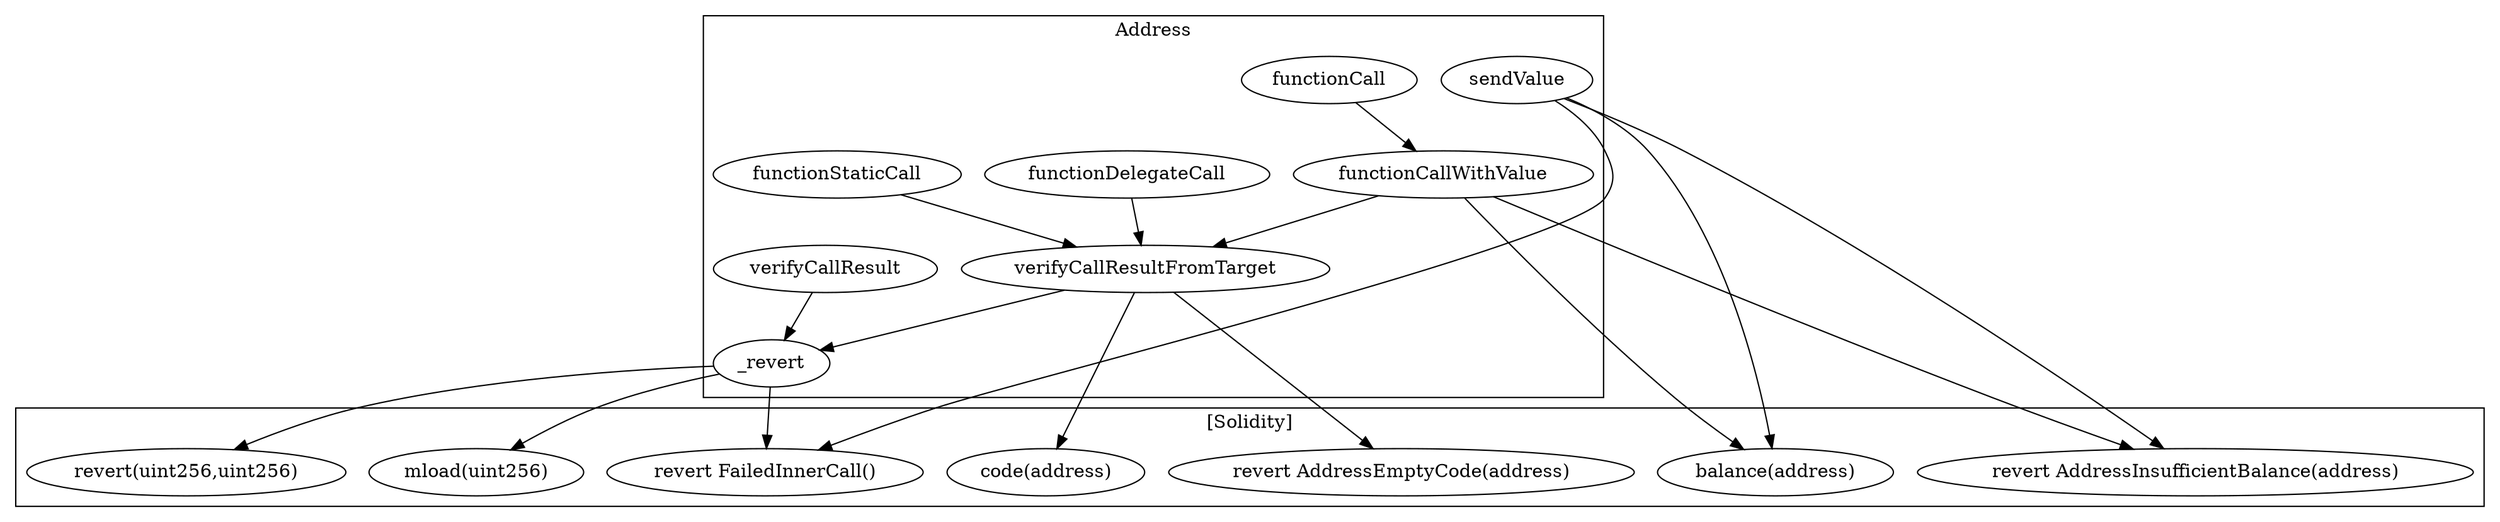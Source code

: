 strict digraph {
subgraph cluster_804_Address {
label = "Address"
"804_verifyCallResult" [label="verifyCallResult"]
"804_verifyCallResultFromTarget" [label="verifyCallResultFromTarget"]
"804__revert" [label="_revert"]
"804_sendValue" [label="sendValue"]
"804_functionCallWithValue" [label="functionCallWithValue"]
"804_functionDelegateCall" [label="functionDelegateCall"]
"804_functionStaticCall" [label="functionStaticCall"]
"804_functionCall" [label="functionCall"]
"804_verifyCallResult" -> "804__revert"
"804_functionCall" -> "804_functionCallWithValue"
"804_functionDelegateCall" -> "804_verifyCallResultFromTarget"
"804_verifyCallResultFromTarget" -> "804__revert"
"804_functionCallWithValue" -> "804_verifyCallResultFromTarget"
"804_functionStaticCall" -> "804_verifyCallResultFromTarget"
}subgraph cluster_solidity {
label = "[Solidity]"
"mload(uint256)" 
"code(address)" 
"revert AddressEmptyCode(address)" 
"revert FailedInnerCall()" 
"revert(uint256,uint256)" 
"revert AddressInsufficientBalance(address)" 
"balance(address)" 
"804_verifyCallResultFromTarget" -> "revert AddressEmptyCode(address)"
"804_functionCallWithValue" -> "revert AddressInsufficientBalance(address)"
"804__revert" -> "mload(uint256)"
"804_sendValue" -> "revert AddressInsufficientBalance(address)"
"804__revert" -> "revert(uint256,uint256)"
"804_sendValue" -> "revert FailedInnerCall()"
"804_sendValue" -> "balance(address)"
"804_verifyCallResultFromTarget" -> "code(address)"
"804__revert" -> "revert FailedInnerCall()"
"804_functionCallWithValue" -> "balance(address)"
}
}